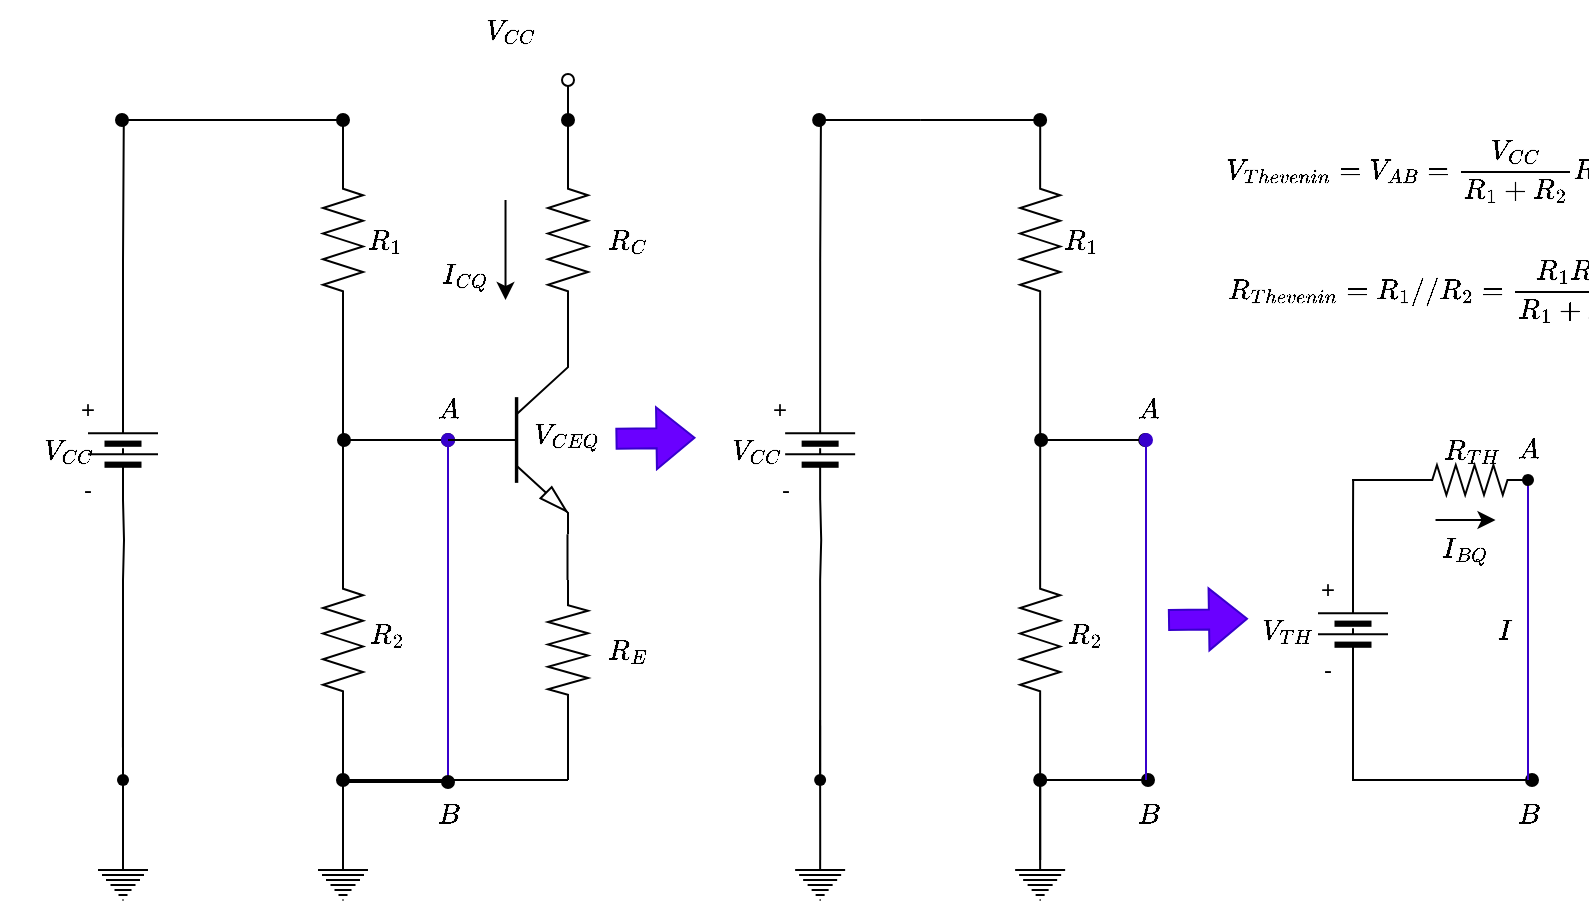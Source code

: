 <mxfile version="22.1.2" type="device">
  <diagram name="Trang-1" id="HjfQbojyGDbroyJP9X93">
    <mxGraphModel dx="1036" dy="654" grid="1" gridSize="10" guides="1" tooltips="1" connect="1" arrows="1" fold="1" page="1" pageScale="1" pageWidth="850" pageHeight="1100" math="1" shadow="0">
      <root>
        <mxCell id="0" />
        <mxCell id="1" parent="0" />
        <mxCell id="egf9lJMW6QAi6gEiXtuG-1" style="edgeStyle=orthogonalEdgeStyle;rounded=0;orthogonalLoop=1;jettySize=auto;html=1;exitX=1;exitY=0.5;exitDx=0;exitDy=0;endArrow=none;endFill=0;labelBackgroundColor=none;fontColor=default;" edge="1" parent="1" source="egf9lJMW6QAi6gEiXtuG-15">
          <mxGeometry relative="1" as="geometry">
            <mxPoint x="57.895" y="70" as="targetPoint" />
            <mxPoint x="57.5" y="90" as="sourcePoint" />
          </mxGeometry>
        </mxCell>
        <mxCell id="egf9lJMW6QAi6gEiXtuG-2" value="" style="edgeStyle=orthogonalEdgeStyle;rounded=0;orthogonalLoop=1;jettySize=auto;html=1;endArrow=none;endFill=0;labelBackgroundColor=none;fontColor=default;" edge="1" parent="1" target="egf9lJMW6QAi6gEiXtuG-13">
          <mxGeometry relative="1" as="geometry">
            <mxPoint x="57.474" y="370.0" as="sourcePoint" />
          </mxGeometry>
        </mxCell>
        <mxCell id="egf9lJMW6QAi6gEiXtuG-3" value="" style="edgeStyle=orthogonalEdgeStyle;rounded=0;orthogonalLoop=1;jettySize=auto;html=1;endArrow=oval;endFill=1;labelBackgroundColor=none;fontColor=default;" edge="1" parent="1">
          <mxGeometry relative="1" as="geometry">
            <mxPoint x="167.5" y="70" as="targetPoint" />
            <mxPoint x="107.5" y="70" as="sourcePoint" />
          </mxGeometry>
        </mxCell>
        <mxCell id="egf9lJMW6QAi6gEiXtuG-4" value="" style="edgeStyle=orthogonalEdgeStyle;rounded=0;orthogonalLoop=1;jettySize=auto;html=1;endArrow=oval;endFill=1;labelBackgroundColor=none;fontColor=default;" edge="1" parent="1">
          <mxGeometry relative="1" as="geometry">
            <mxPoint x="107.5" y="70" as="sourcePoint" />
            <mxPoint x="57" y="70" as="targetPoint" />
          </mxGeometry>
        </mxCell>
        <mxCell id="egf9lJMW6QAi6gEiXtuG-5" value="" style="edgeStyle=orthogonalEdgeStyle;rounded=0;orthogonalLoop=1;jettySize=auto;html=1;endArrow=oval;endFill=1;labelBackgroundColor=none;fontColor=default;entryX=0;entryY=0.5;entryDx=0;entryDy=0;entryPerimeter=0;" edge="1" parent="1" source="egf9lJMW6QAi6gEiXtuG-7" target="egf9lJMW6QAi6gEiXtuG-21">
          <mxGeometry relative="1" as="geometry">
            <mxPoint x="168" y="230" as="targetPoint" />
            <Array as="points">
              <mxPoint x="168" y="230" />
            </Array>
          </mxGeometry>
        </mxCell>
        <mxCell id="egf9lJMW6QAi6gEiXtuG-6" value="" style="edgeStyle=orthogonalEdgeStyle;rounded=0;orthogonalLoop=1;jettySize=auto;html=1;endArrow=none;endFill=0;labelBackgroundColor=none;fontColor=default;" edge="1" parent="1" source="egf9lJMW6QAi6gEiXtuG-7">
          <mxGeometry relative="1" as="geometry">
            <mxPoint x="168" y="70" as="targetPoint" />
          </mxGeometry>
        </mxCell>
        <mxCell id="egf9lJMW6QAi6gEiXtuG-7" value="" style="pointerEvents=1;verticalLabelPosition=bottom;shadow=0;dashed=0;align=center;html=1;verticalAlign=top;shape=mxgraph.electrical.resistors.resistor_2;direction=south;labelBackgroundColor=none;" vertex="1" parent="1">
          <mxGeometry x="157.5" y="90" width="20" height="80" as="geometry" />
        </mxCell>
        <mxCell id="egf9lJMW6QAi6gEiXtuG-8" value="" style="edgeStyle=orthogonalEdgeStyle;rounded=0;orthogonalLoop=1;jettySize=auto;html=1;endArrow=oval;endFill=1;labelBackgroundColor=none;fontColor=default;" edge="1" parent="1" source="egf9lJMW6QAi6gEiXtuG-10">
          <mxGeometry relative="1" as="geometry">
            <mxPoint x="167.5" y="400" as="targetPoint" />
          </mxGeometry>
        </mxCell>
        <mxCell id="egf9lJMW6QAi6gEiXtuG-9" value="" style="edgeStyle=orthogonalEdgeStyle;rounded=0;orthogonalLoop=1;jettySize=auto;html=1;endArrow=oval;endFill=1;labelBackgroundColor=none;fontColor=default;" edge="1" parent="1" source="egf9lJMW6QAi6gEiXtuG-10">
          <mxGeometry relative="1" as="geometry">
            <mxPoint x="168" y="230" as="targetPoint" />
            <Array as="points">
              <mxPoint x="168" y="231" />
              <mxPoint x="168" y="231" />
            </Array>
          </mxGeometry>
        </mxCell>
        <mxCell id="egf9lJMW6QAi6gEiXtuG-10" value="" style="pointerEvents=1;verticalLabelPosition=bottom;shadow=0;dashed=0;align=center;html=1;verticalAlign=top;shape=mxgraph.electrical.resistors.resistor_2;direction=south;labelBackgroundColor=none;" vertex="1" parent="1">
          <mxGeometry x="157.5" y="290" width="20" height="80" as="geometry" />
        </mxCell>
        <mxCell id="egf9lJMW6QAi6gEiXtuG-11" value="" style="edgeStyle=orthogonalEdgeStyle;rounded=0;orthogonalLoop=1;jettySize=auto;html=1;endArrow=none;endFill=0;labelBackgroundColor=none;fontColor=default;" edge="1" parent="1" source="egf9lJMW6QAi6gEiXtuG-13" target="egf9lJMW6QAi6gEiXtuG-14">
          <mxGeometry relative="1" as="geometry" />
        </mxCell>
        <mxCell id="egf9lJMW6QAi6gEiXtuG-12" value="" style="edgeStyle=orthogonalEdgeStyle;rounded=0;orthogonalLoop=1;jettySize=auto;html=1;endArrow=none;endFill=0;labelBackgroundColor=none;fontColor=default;" edge="1" parent="1" source="egf9lJMW6QAi6gEiXtuG-13">
          <mxGeometry relative="1" as="geometry">
            <mxPoint x="57.5" y="300" as="targetPoint" />
          </mxGeometry>
        </mxCell>
        <mxCell id="egf9lJMW6QAi6gEiXtuG-13" value="" style="shape=waypoint;sketch=0;size=6;pointerEvents=1;points=[];resizable=0;rotatable=0;perimeter=centerPerimeter;snapToPoint=1;verticalAlign=top;shadow=0;dashed=0;labelBackgroundColor=none;" vertex="1" parent="1">
          <mxGeometry x="47.5" y="390" width="20" height="20" as="geometry" />
        </mxCell>
        <mxCell id="egf9lJMW6QAi6gEiXtuG-14" value="" style="pointerEvents=1;verticalLabelPosition=bottom;shadow=0;dashed=0;align=center;html=1;verticalAlign=top;shape=mxgraph.electrical.signal_sources.protective_earth;labelBackgroundColor=none;" vertex="1" parent="1">
          <mxGeometry x="45" y="440" width="25" height="20" as="geometry" />
        </mxCell>
        <mxCell id="egf9lJMW6QAi6gEiXtuG-15" value="" style="pointerEvents=1;verticalLabelPosition=bottom;shadow=0;dashed=0;align=center;html=1;verticalAlign=top;shape=mxgraph.electrical.miscellaneous.batteryStack;direction=north;labelBackgroundColor=none;" vertex="1" parent="1">
          <mxGeometry x="40" y="210" width="35" height="50" as="geometry" />
        </mxCell>
        <mxCell id="egf9lJMW6QAi6gEiXtuG-16" value="" style="edgeStyle=orthogonalEdgeStyle;rounded=0;orthogonalLoop=1;jettySize=auto;html=1;endArrow=none;endFill=0;labelBackgroundColor=none;fontColor=default;" edge="1" parent="1" target="egf9lJMW6QAi6gEiXtuG-15">
          <mxGeometry relative="1" as="geometry">
            <mxPoint x="57.5" y="300" as="sourcePoint" />
          </mxGeometry>
        </mxCell>
        <mxCell id="egf9lJMW6QAi6gEiXtuG-17" value="" style="edgeStyle=orthogonalEdgeStyle;rounded=0;orthogonalLoop=1;jettySize=auto;html=1;endArrow=none;endFill=0;labelBackgroundColor=none;fontColor=default;" edge="1" parent="1" source="egf9lJMW6QAi6gEiXtuG-18" target="egf9lJMW6QAi6gEiXtuG-10">
          <mxGeometry relative="1" as="geometry" />
        </mxCell>
        <mxCell id="egf9lJMW6QAi6gEiXtuG-18" value="" style="pointerEvents=1;verticalLabelPosition=bottom;shadow=0;dashed=0;align=center;html=1;verticalAlign=top;shape=mxgraph.electrical.signal_sources.protective_earth;labelBackgroundColor=none;" vertex="1" parent="1">
          <mxGeometry x="155" y="440" width="25" height="20" as="geometry" />
        </mxCell>
        <mxCell id="egf9lJMW6QAi6gEiXtuG-19" value="" style="edgeStyle=orthogonalEdgeStyle;rounded=0;orthogonalLoop=1;jettySize=auto;html=1;endArrow=oval;endFill=1;labelBackgroundColor=none;fontColor=default;fillColor=#6a00ff;strokeColor=#3700CC;" edge="1" parent="1">
          <mxGeometry relative="1" as="geometry">
            <mxPoint x="220" y="230" as="targetPoint" />
            <mxPoint x="220" y="400" as="sourcePoint" />
          </mxGeometry>
        </mxCell>
        <mxCell id="egf9lJMW6QAi6gEiXtuG-20" value="" style="edgeStyle=orthogonalEdgeStyle;rounded=0;orthogonalLoop=1;jettySize=auto;html=1;endArrow=none;endFill=0;labelBackgroundColor=none;fontColor=default;" edge="1" parent="1" source="egf9lJMW6QAi6gEiXtuG-21" target="egf9lJMW6QAi6gEiXtuG-27">
          <mxGeometry relative="1" as="geometry">
            <Array as="points">
              <mxPoint x="279.76" y="290" />
              <mxPoint x="279.76" y="290" />
            </Array>
          </mxGeometry>
        </mxCell>
        <mxCell id="egf9lJMW6QAi6gEiXtuG-21" value="" style="verticalLabelPosition=bottom;shadow=0;dashed=0;align=center;html=1;verticalAlign=top;shape=mxgraph.electrical.transistors.npn_transistor_5;labelBackgroundColor=none;" vertex="1" parent="1">
          <mxGeometry x="220" y="180" width="60" height="100" as="geometry" />
        </mxCell>
        <mxCell id="egf9lJMW6QAi6gEiXtuG-22" value="" style="edgeStyle=orthogonalEdgeStyle;rounded=0;orthogonalLoop=1;jettySize=auto;html=1;endArrow=none;endFill=0;labelBackgroundColor=none;fontColor=default;entryX=1;entryY=0;entryDx=0;entryDy=0;entryPerimeter=0;" edge="1" parent="1" source="egf9lJMW6QAi6gEiXtuG-25" target="egf9lJMW6QAi6gEiXtuG-21">
          <mxGeometry relative="1" as="geometry">
            <mxPoint x="279.76" y="170" as="targetPoint" />
            <Array as="points" />
          </mxGeometry>
        </mxCell>
        <mxCell id="egf9lJMW6QAi6gEiXtuG-23" value="" style="edgeStyle=orthogonalEdgeStyle;rounded=0;orthogonalLoop=1;jettySize=auto;html=1;endArrow=oval;endFill=0;labelBackgroundColor=none;fontColor=default;" edge="1" parent="1" source="egf9lJMW6QAi6gEiXtuG-25">
          <mxGeometry relative="1" as="geometry">
            <mxPoint x="280" y="50" as="targetPoint" />
          </mxGeometry>
        </mxCell>
        <mxCell id="egf9lJMW6QAi6gEiXtuG-24" value="" style="edgeStyle=orthogonalEdgeStyle;rounded=0;orthogonalLoop=1;jettySize=auto;html=1;endArrow=oval;endFill=1;labelBackgroundColor=none;fontColor=default;" edge="1" parent="1" source="egf9lJMW6QAi6gEiXtuG-25">
          <mxGeometry relative="1" as="geometry">
            <mxPoint x="280" y="70" as="targetPoint" />
          </mxGeometry>
        </mxCell>
        <mxCell id="egf9lJMW6QAi6gEiXtuG-25" value="" style="pointerEvents=1;verticalLabelPosition=bottom;shadow=0;dashed=0;align=center;html=1;verticalAlign=top;shape=mxgraph.electrical.resistors.resistor_2;direction=south;labelBackgroundColor=none;" vertex="1" parent="1">
          <mxGeometry x="270" y="90" width="20" height="80" as="geometry" />
        </mxCell>
        <mxCell id="egf9lJMW6QAi6gEiXtuG-26" value="" style="edgeStyle=orthogonalEdgeStyle;rounded=0;orthogonalLoop=1;jettySize=auto;html=1;endArrow=none;endFill=0;labelBackgroundColor=none;fontColor=default;" edge="1" parent="1" source="egf9lJMW6QAi6gEiXtuG-27">
          <mxGeometry relative="1" as="geometry">
            <mxPoint x="280" y="400" as="targetPoint" />
          </mxGeometry>
        </mxCell>
        <mxCell id="egf9lJMW6QAi6gEiXtuG-27" value="" style="pointerEvents=1;verticalLabelPosition=bottom;shadow=0;dashed=0;align=center;html=1;verticalAlign=top;shape=mxgraph.electrical.resistors.resistor_2;direction=south;labelBackgroundColor=none;" vertex="1" parent="1">
          <mxGeometry x="270" y="300" width="20" height="70" as="geometry" />
        </mxCell>
        <mxCell id="egf9lJMW6QAi6gEiXtuG-28" value="" style="edgeStyle=orthogonalEdgeStyle;rounded=0;orthogonalLoop=1;jettySize=auto;html=1;labelBackgroundColor=none;fontColor=default;endArrow=oval;endFill=1;" edge="1" parent="1">
          <mxGeometry relative="1" as="geometry">
            <mxPoint x="280" y="400" as="sourcePoint" />
            <mxPoint x="220" y="401" as="targetPoint" />
            <Array as="points">
              <mxPoint x="167" y="401" />
            </Array>
          </mxGeometry>
        </mxCell>
        <mxCell id="egf9lJMW6QAi6gEiXtuG-29" value="$$V_{CC}$$" style="text;html=1;strokeColor=none;fillColor=none;align=center;verticalAlign=middle;whiteSpace=wrap;rounded=0;" vertex="1" parent="1">
          <mxGeometry x="221.22" y="10" width="60" height="30" as="geometry" />
        </mxCell>
        <mxCell id="egf9lJMW6QAi6gEiXtuG-30" value="$$R_C$$" style="text;html=1;strokeColor=none;fillColor=none;align=center;verticalAlign=middle;whiteSpace=wrap;rounded=0;" vertex="1" parent="1">
          <mxGeometry x="280" y="115" width="60" height="30" as="geometry" />
        </mxCell>
        <mxCell id="egf9lJMW6QAi6gEiXtuG-31" value="$$R_E$$" style="text;html=1;strokeColor=none;fillColor=none;align=center;verticalAlign=middle;whiteSpace=wrap;rounded=0;" vertex="1" parent="1">
          <mxGeometry x="280" y="320" width="60" height="30" as="geometry" />
        </mxCell>
        <mxCell id="egf9lJMW6QAi6gEiXtuG-32" value="$$R_1$$" style="text;html=1;strokeColor=none;fillColor=none;align=center;verticalAlign=middle;whiteSpace=wrap;rounded=0;" vertex="1" parent="1">
          <mxGeometry x="158.76" y="115" width="60" height="30" as="geometry" />
        </mxCell>
        <mxCell id="egf9lJMW6QAi6gEiXtuG-33" value="$$R_2$$&lt;br&gt;" style="text;html=1;strokeColor=none;fillColor=none;align=center;verticalAlign=middle;whiteSpace=wrap;rounded=0;" vertex="1" parent="1">
          <mxGeometry x="160" y="320" width="60" height="30" as="geometry" />
        </mxCell>
        <mxCell id="egf9lJMW6QAi6gEiXtuG-34" value="" style="endArrow=classic;html=1;rounded=0;" edge="1" parent="1">
          <mxGeometry width="50" height="50" relative="1" as="geometry">
            <mxPoint x="248.76" y="110" as="sourcePoint" />
            <mxPoint x="248.76" y="160" as="targetPoint" />
          </mxGeometry>
        </mxCell>
        <mxCell id="egf9lJMW6QAi6gEiXtuG-35" value="$$I_{CQ}$$&lt;br&gt;" style="text;html=1;strokeColor=none;fillColor=none;align=center;verticalAlign=middle;whiteSpace=wrap;rounded=0;" vertex="1" parent="1">
          <mxGeometry x="198.76" y="140" width="60" height="30" as="geometry" />
        </mxCell>
        <mxCell id="egf9lJMW6QAi6gEiXtuG-36" value="$$V_{CEQ}$$&lt;br&gt;" style="text;html=1;strokeColor=none;fillColor=none;align=center;verticalAlign=middle;whiteSpace=wrap;rounded=0;" vertex="1" parent="1">
          <mxGeometry x="250" y="220" width="58.76" height="30" as="geometry" />
        </mxCell>
        <mxCell id="egf9lJMW6QAi6gEiXtuG-37" value="$$V_{CC}$$" style="text;html=1;strokeColor=none;fillColor=none;align=center;verticalAlign=middle;whiteSpace=wrap;rounded=0;" vertex="1" parent="1">
          <mxGeometry y="220" width="60" height="30" as="geometry" />
        </mxCell>
        <mxCell id="egf9lJMW6QAi6gEiXtuG-38" value="+" style="text;html=1;strokeColor=none;fillColor=none;align=center;verticalAlign=middle;whiteSpace=wrap;rounded=0;" vertex="1" parent="1">
          <mxGeometry x="10" y="200" width="60" height="30" as="geometry" />
        </mxCell>
        <mxCell id="egf9lJMW6QAi6gEiXtuG-39" value="-" style="text;html=1;strokeColor=none;fillColor=none;align=center;verticalAlign=middle;whiteSpace=wrap;rounded=0;" vertex="1" parent="1">
          <mxGeometry x="10" y="240" width="60" height="30" as="geometry" />
        </mxCell>
        <mxCell id="egf9lJMW6QAi6gEiXtuG-40" value="$$A$$" style="text;html=1;strokeColor=none;fillColor=none;align=center;verticalAlign=middle;whiteSpace=wrap;rounded=0;" vertex="1" parent="1">
          <mxGeometry x="190" y="200" width="60" height="30" as="geometry" />
        </mxCell>
        <mxCell id="egf9lJMW6QAi6gEiXtuG-41" value="$$B$$&lt;br&gt;" style="text;html=1;strokeColor=none;fillColor=none;align=center;verticalAlign=middle;whiteSpace=wrap;rounded=0;" vertex="1" parent="1">
          <mxGeometry x="190" y="410" width="60" height="30" as="geometry" />
        </mxCell>
        <mxCell id="egf9lJMW6QAi6gEiXtuG-42" value="" style="shape=flexArrow;endArrow=classic;html=1;rounded=0;labelBackgroundColor=none;fontColor=default;fillColor=#6a00ff;strokeColor=#3700CC;" edge="1" parent="1">
          <mxGeometry width="50" height="50" relative="1" as="geometry">
            <mxPoint x="303.74" y="229.41" as="sourcePoint" />
            <mxPoint x="343.74" y="228.82" as="targetPoint" />
          </mxGeometry>
        </mxCell>
        <mxCell id="egf9lJMW6QAi6gEiXtuG-43" style="edgeStyle=orthogonalEdgeStyle;rounded=0;orthogonalLoop=1;jettySize=auto;html=1;exitX=1;exitY=0.5;exitDx=0;exitDy=0;endArrow=none;endFill=0;labelBackgroundColor=none;fontColor=default;" edge="1" parent="1" source="egf9lJMW6QAi6gEiXtuG-58">
          <mxGeometry relative="1" as="geometry">
            <mxPoint x="406.465" y="70" as="targetPoint" />
            <mxPoint x="406.07" y="90" as="sourcePoint" />
          </mxGeometry>
        </mxCell>
        <mxCell id="egf9lJMW6QAi6gEiXtuG-44" value="" style="edgeStyle=orthogonalEdgeStyle;rounded=0;orthogonalLoop=1;jettySize=auto;html=1;endArrow=none;endFill=0;labelBackgroundColor=none;fontColor=default;" edge="1" parent="1" target="egf9lJMW6QAi6gEiXtuG-56">
          <mxGeometry relative="1" as="geometry">
            <mxPoint x="406.044" y="370.0" as="sourcePoint" />
          </mxGeometry>
        </mxCell>
        <mxCell id="egf9lJMW6QAi6gEiXtuG-45" value="" style="edgeStyle=orthogonalEdgeStyle;rounded=0;orthogonalLoop=1;jettySize=auto;html=1;endArrow=oval;endFill=1;labelBackgroundColor=none;fontColor=default;" edge="1" parent="1">
          <mxGeometry relative="1" as="geometry">
            <mxPoint x="516.07" y="70" as="targetPoint" />
            <mxPoint x="456.07" y="70" as="sourcePoint" />
          </mxGeometry>
        </mxCell>
        <mxCell id="egf9lJMW6QAi6gEiXtuG-46" value="" style="edgeStyle=orthogonalEdgeStyle;rounded=0;orthogonalLoop=1;jettySize=auto;html=1;endArrow=oval;endFill=1;labelBackgroundColor=none;fontColor=default;" edge="1" parent="1">
          <mxGeometry relative="1" as="geometry">
            <mxPoint x="456.07" y="70" as="sourcePoint" />
            <mxPoint x="405.57" y="70" as="targetPoint" />
          </mxGeometry>
        </mxCell>
        <mxCell id="egf9lJMW6QAi6gEiXtuG-47" value="" style="edgeStyle=orthogonalEdgeStyle;rounded=0;orthogonalLoop=1;jettySize=auto;html=1;endArrow=oval;endFill=1;labelBackgroundColor=none;fontColor=default;entryX=0;entryY=0.5;entryDx=0;entryDy=0;entryPerimeter=0;" edge="1" parent="1" source="egf9lJMW6QAi6gEiXtuG-49">
          <mxGeometry relative="1" as="geometry">
            <mxPoint x="568.57" y="230" as="targetPoint" />
            <Array as="points">
              <mxPoint x="516.57" y="230" />
            </Array>
          </mxGeometry>
        </mxCell>
        <mxCell id="egf9lJMW6QAi6gEiXtuG-48" value="" style="edgeStyle=orthogonalEdgeStyle;rounded=0;orthogonalLoop=1;jettySize=auto;html=1;endArrow=none;endFill=0;labelBackgroundColor=none;fontColor=default;" edge="1" parent="1" source="egf9lJMW6QAi6gEiXtuG-49">
          <mxGeometry relative="1" as="geometry">
            <mxPoint x="516.57" y="70" as="targetPoint" />
          </mxGeometry>
        </mxCell>
        <mxCell id="egf9lJMW6QAi6gEiXtuG-49" value="" style="pointerEvents=1;verticalLabelPosition=bottom;shadow=0;dashed=0;align=center;html=1;verticalAlign=top;shape=mxgraph.electrical.resistors.resistor_2;direction=south;labelBackgroundColor=none;" vertex="1" parent="1">
          <mxGeometry x="506.07" y="90" width="20" height="80" as="geometry" />
        </mxCell>
        <mxCell id="egf9lJMW6QAi6gEiXtuG-50" value="" style="edgeStyle=orthogonalEdgeStyle;rounded=0;orthogonalLoop=1;jettySize=auto;html=1;endArrow=oval;endFill=1;labelBackgroundColor=none;fontColor=default;" edge="1" parent="1">
          <mxGeometry relative="1" as="geometry">
            <mxPoint x="570" y="400" as="targetPoint" />
            <mxPoint x="516" y="400" as="sourcePoint" />
          </mxGeometry>
        </mxCell>
        <mxCell id="egf9lJMW6QAi6gEiXtuG-51" value="" style="edgeStyle=orthogonalEdgeStyle;rounded=0;orthogonalLoop=1;jettySize=auto;html=1;endArrow=oval;endFill=1;labelBackgroundColor=none;fontColor=default;" edge="1" parent="1" source="egf9lJMW6QAi6gEiXtuG-53">
          <mxGeometry relative="1" as="geometry">
            <mxPoint x="516.57" y="230" as="targetPoint" />
            <Array as="points">
              <mxPoint x="516.57" y="231" />
              <mxPoint x="516.57" y="231" />
            </Array>
          </mxGeometry>
        </mxCell>
        <mxCell id="egf9lJMW6QAi6gEiXtuG-52" value="" style="edgeStyle=orthogonalEdgeStyle;rounded=0;orthogonalLoop=1;jettySize=auto;html=1;endArrow=none;endFill=0;" edge="1" parent="1" source="egf9lJMW6QAi6gEiXtuG-53" target="egf9lJMW6QAi6gEiXtuG-61">
          <mxGeometry relative="1" as="geometry" />
        </mxCell>
        <mxCell id="egf9lJMW6QAi6gEiXtuG-53" value="" style="pointerEvents=1;verticalLabelPosition=bottom;shadow=0;dashed=0;align=center;html=1;verticalAlign=top;shape=mxgraph.electrical.resistors.resistor_2;direction=south;labelBackgroundColor=none;" vertex="1" parent="1">
          <mxGeometry x="506.07" y="290" width="20" height="80" as="geometry" />
        </mxCell>
        <mxCell id="egf9lJMW6QAi6gEiXtuG-54" value="" style="edgeStyle=orthogonalEdgeStyle;rounded=0;orthogonalLoop=1;jettySize=auto;html=1;endArrow=none;endFill=0;labelBackgroundColor=none;fontColor=default;" edge="1" parent="1" source="egf9lJMW6QAi6gEiXtuG-56" target="egf9lJMW6QAi6gEiXtuG-57">
          <mxGeometry relative="1" as="geometry" />
        </mxCell>
        <mxCell id="egf9lJMW6QAi6gEiXtuG-55" value="" style="edgeStyle=orthogonalEdgeStyle;rounded=0;orthogonalLoop=1;jettySize=auto;html=1;endArrow=none;endFill=0;labelBackgroundColor=none;fontColor=default;" edge="1" parent="1" source="egf9lJMW6QAi6gEiXtuG-56">
          <mxGeometry relative="1" as="geometry">
            <mxPoint x="406.07" y="300" as="targetPoint" />
          </mxGeometry>
        </mxCell>
        <mxCell id="egf9lJMW6QAi6gEiXtuG-56" value="" style="shape=waypoint;sketch=0;size=6;pointerEvents=1;points=[];resizable=0;rotatable=0;perimeter=centerPerimeter;snapToPoint=1;verticalAlign=top;shadow=0;dashed=0;labelBackgroundColor=none;" vertex="1" parent="1">
          <mxGeometry x="396.07" y="390" width="20" height="20" as="geometry" />
        </mxCell>
        <mxCell id="egf9lJMW6QAi6gEiXtuG-57" value="" style="pointerEvents=1;verticalLabelPosition=bottom;shadow=0;dashed=0;align=center;html=1;verticalAlign=top;shape=mxgraph.electrical.signal_sources.protective_earth;labelBackgroundColor=none;" vertex="1" parent="1">
          <mxGeometry x="393.57" y="440" width="25" height="20" as="geometry" />
        </mxCell>
        <mxCell id="egf9lJMW6QAi6gEiXtuG-58" value="" style="pointerEvents=1;verticalLabelPosition=bottom;shadow=0;dashed=0;align=center;html=1;verticalAlign=top;shape=mxgraph.electrical.miscellaneous.batteryStack;direction=north;labelBackgroundColor=none;" vertex="1" parent="1">
          <mxGeometry x="388.57" y="210" width="35" height="50" as="geometry" />
        </mxCell>
        <mxCell id="egf9lJMW6QAi6gEiXtuG-59" value="" style="edgeStyle=orthogonalEdgeStyle;rounded=0;orthogonalLoop=1;jettySize=auto;html=1;endArrow=none;endFill=0;labelBackgroundColor=none;fontColor=default;" edge="1" parent="1" target="egf9lJMW6QAi6gEiXtuG-58">
          <mxGeometry relative="1" as="geometry">
            <mxPoint x="406.07" y="300" as="sourcePoint" />
          </mxGeometry>
        </mxCell>
        <mxCell id="egf9lJMW6QAi6gEiXtuG-60" value="" style="edgeStyle=orthogonalEdgeStyle;rounded=0;orthogonalLoop=1;jettySize=auto;html=1;endArrow=oval;endFill=1;labelBackgroundColor=none;fontColor=default;" edge="1" parent="1" source="egf9lJMW6QAi6gEiXtuG-61">
          <mxGeometry relative="1" as="geometry">
            <mxPoint x="516" y="400" as="targetPoint" />
            <Array as="points">
              <mxPoint x="516" y="400" />
              <mxPoint x="516" y="400" />
            </Array>
          </mxGeometry>
        </mxCell>
        <mxCell id="egf9lJMW6QAi6gEiXtuG-61" value="" style="pointerEvents=1;verticalLabelPosition=bottom;shadow=0;dashed=0;align=center;html=1;verticalAlign=top;shape=mxgraph.electrical.signal_sources.protective_earth;labelBackgroundColor=none;" vertex="1" parent="1">
          <mxGeometry x="503.57" y="440" width="25" height="20" as="geometry" />
        </mxCell>
        <mxCell id="egf9lJMW6QAi6gEiXtuG-62" value="" style="edgeStyle=orthogonalEdgeStyle;rounded=0;orthogonalLoop=1;jettySize=auto;html=1;endArrow=oval;endFill=1;labelBackgroundColor=none;fontColor=default;fillColor=#6a00ff;strokeColor=#3700CC;" edge="1" parent="1">
          <mxGeometry relative="1" as="geometry">
            <mxPoint x="569" y="230" as="targetPoint" />
            <mxPoint x="569" y="400" as="sourcePoint" />
          </mxGeometry>
        </mxCell>
        <mxCell id="egf9lJMW6QAi6gEiXtuG-63" value="$$R_1$$" style="text;html=1;strokeColor=none;fillColor=none;align=center;verticalAlign=middle;whiteSpace=wrap;rounded=0;" vertex="1" parent="1">
          <mxGeometry x="507.33" y="115" width="60" height="30" as="geometry" />
        </mxCell>
        <mxCell id="egf9lJMW6QAi6gEiXtuG-64" value="$$R_2$$&lt;br&gt;" style="text;html=1;strokeColor=none;fillColor=none;align=center;verticalAlign=middle;whiteSpace=wrap;rounded=0;" vertex="1" parent="1">
          <mxGeometry x="508.57" y="320" width="60" height="30" as="geometry" />
        </mxCell>
        <mxCell id="egf9lJMW6QAi6gEiXtuG-65" value="$$V_{CC}$$" style="text;html=1;strokeColor=none;fillColor=none;align=center;verticalAlign=middle;whiteSpace=wrap;rounded=0;" vertex="1" parent="1">
          <mxGeometry x="343.74" y="220" width="60" height="30" as="geometry" />
        </mxCell>
        <mxCell id="egf9lJMW6QAi6gEiXtuG-66" value="$$A$$" style="text;html=1;strokeColor=none;fillColor=none;align=center;verticalAlign=middle;whiteSpace=wrap;rounded=0;" vertex="1" parent="1">
          <mxGeometry x="540" y="200" width="60" height="30" as="geometry" />
        </mxCell>
        <mxCell id="egf9lJMW6QAi6gEiXtuG-67" value="$$B$$&lt;br&gt;" style="text;html=1;strokeColor=none;fillColor=none;align=center;verticalAlign=middle;whiteSpace=wrap;rounded=0;" vertex="1" parent="1">
          <mxGeometry x="540" y="410" width="60" height="30" as="geometry" />
        </mxCell>
        <mxCell id="egf9lJMW6QAi6gEiXtuG-68" value="" style="shape=flexArrow;endArrow=classic;html=1;rounded=0;labelBackgroundColor=none;fontColor=default;fillColor=#6a00ff;strokeColor=#3700CC;" edge="1" parent="1">
          <mxGeometry width="50" height="50" relative="1" as="geometry">
            <mxPoint x="580" y="320.0" as="sourcePoint" />
            <mxPoint x="620" y="319.41" as="targetPoint" />
          </mxGeometry>
        </mxCell>
        <mxCell id="egf9lJMW6QAi6gEiXtuG-69" value="" style="edgeStyle=orthogonalEdgeStyle;rounded=0;orthogonalLoop=1;jettySize=auto;html=1;endArrow=none;endFill=0;" edge="1" parent="1" source="egf9lJMW6QAi6gEiXtuG-71">
          <mxGeometry relative="1" as="geometry">
            <mxPoint x="672.5" y="400" as="targetPoint" />
          </mxGeometry>
        </mxCell>
        <mxCell id="egf9lJMW6QAi6gEiXtuG-70" style="edgeStyle=orthogonalEdgeStyle;rounded=0;orthogonalLoop=1;jettySize=auto;html=1;exitX=1;exitY=0.5;exitDx=0;exitDy=0;endArrow=none;endFill=0;" edge="1" parent="1" source="egf9lJMW6QAi6gEiXtuG-71">
          <mxGeometry relative="1" as="geometry">
            <mxPoint x="672.573" y="250" as="targetPoint" />
          </mxGeometry>
        </mxCell>
        <mxCell id="egf9lJMW6QAi6gEiXtuG-71" value="" style="pointerEvents=1;verticalLabelPosition=bottom;shadow=0;dashed=0;align=center;html=1;verticalAlign=top;shape=mxgraph.electrical.miscellaneous.batteryStack;direction=north;labelBackgroundColor=none;" vertex="1" parent="1">
          <mxGeometry x="655" y="300" width="35" height="50" as="geometry" />
        </mxCell>
        <mxCell id="egf9lJMW6QAi6gEiXtuG-72" value="" style="edgeStyle=orthogonalEdgeStyle;rounded=0;orthogonalLoop=1;jettySize=auto;html=1;endArrow=none;endFill=0;" edge="1" parent="1">
          <mxGeometry relative="1" as="geometry">
            <mxPoint x="703.55" y="250.0" as="sourcePoint" />
            <mxPoint x="672" y="250" as="targetPoint" />
          </mxGeometry>
        </mxCell>
        <mxCell id="egf9lJMW6QAi6gEiXtuG-73" value="" style="pointerEvents=1;verticalLabelPosition=bottom;shadow=0;dashed=0;align=center;html=1;verticalAlign=top;shape=mxgraph.electrical.resistors.resistor_2;direction=west;labelBackgroundColor=none;" vertex="1" parent="1">
          <mxGeometry x="701.55" y="242.5" width="58.78" height="15" as="geometry" />
        </mxCell>
        <mxCell id="egf9lJMW6QAi6gEiXtuG-74" value="" style="edgeStyle=orthogonalEdgeStyle;rounded=0;orthogonalLoop=1;jettySize=auto;html=1;endArrow=oval;endFill=1;" edge="1" parent="1">
          <mxGeometry relative="1" as="geometry">
            <mxPoint x="672" y="400" as="sourcePoint" />
            <mxPoint x="762" y="400" as="targetPoint" />
          </mxGeometry>
        </mxCell>
        <mxCell id="egf9lJMW6QAi6gEiXtuG-75" value="" style="edgeStyle=orthogonalEdgeStyle;rounded=0;orthogonalLoop=1;jettySize=auto;html=1;endArrow=none;endFill=0;fillColor=#6a00ff;strokeColor=#3700CC;" edge="1" parent="1" target="egf9lJMW6QAi6gEiXtuG-76">
          <mxGeometry relative="1" as="geometry">
            <mxPoint x="760" y="400" as="sourcePoint" />
            <Array as="points">
              <mxPoint x="760" y="400" />
              <mxPoint x="760" y="250" />
            </Array>
          </mxGeometry>
        </mxCell>
        <mxCell id="egf9lJMW6QAi6gEiXtuG-76" value="" style="shape=waypoint;sketch=0;size=6;pointerEvents=1;points=[];fillColor=default;resizable=0;rotatable=0;perimeter=centerPerimeter;snapToPoint=1;verticalAlign=top;shadow=0;dashed=0;labelBackgroundColor=none;" vertex="1" parent="1">
          <mxGeometry x="750" y="240" width="20" height="20" as="geometry" />
        </mxCell>
        <mxCell id="egf9lJMW6QAi6gEiXtuG-77" value="+" style="text;html=1;strokeColor=none;fillColor=none;align=center;verticalAlign=middle;whiteSpace=wrap;rounded=0;" vertex="1" parent="1">
          <mxGeometry x="356.07" y="200" width="60" height="30" as="geometry" />
        </mxCell>
        <mxCell id="egf9lJMW6QAi6gEiXtuG-78" value="+" style="text;html=1;strokeColor=none;fillColor=none;align=center;verticalAlign=middle;whiteSpace=wrap;rounded=0;" vertex="1" parent="1">
          <mxGeometry x="630" y="290" width="60" height="30" as="geometry" />
        </mxCell>
        <mxCell id="egf9lJMW6QAi6gEiXtuG-79" value="-" style="text;html=1;strokeColor=none;fillColor=none;align=center;verticalAlign=middle;whiteSpace=wrap;rounded=0;" vertex="1" parent="1">
          <mxGeometry x="358.57" y="240" width="60" height="30" as="geometry" />
        </mxCell>
        <mxCell id="egf9lJMW6QAi6gEiXtuG-80" value="-" style="text;html=1;strokeColor=none;fillColor=none;align=center;verticalAlign=middle;whiteSpace=wrap;rounded=0;" vertex="1" parent="1">
          <mxGeometry x="630" y="330" width="60" height="30" as="geometry" />
        </mxCell>
        <mxCell id="egf9lJMW6QAi6gEiXtuG-81" value="$$A$$" style="text;html=1;strokeColor=none;fillColor=none;align=center;verticalAlign=middle;whiteSpace=wrap;rounded=0;" vertex="1" parent="1">
          <mxGeometry x="730" y="220" width="60" height="30" as="geometry" />
        </mxCell>
        <mxCell id="egf9lJMW6QAi6gEiXtuG-82" value="$$B$$&lt;br&gt;" style="text;html=1;strokeColor=none;fillColor=none;align=center;verticalAlign=middle;whiteSpace=wrap;rounded=0;" vertex="1" parent="1">
          <mxGeometry x="730" y="410" width="60" height="30" as="geometry" />
        </mxCell>
        <mxCell id="egf9lJMW6QAi6gEiXtuG-83" value="" style="endArrow=classic;html=1;rounded=0;" edge="1" parent="1">
          <mxGeometry width="50" height="50" relative="1" as="geometry">
            <mxPoint x="713.76" y="270" as="sourcePoint" />
            <mxPoint x="743.76" y="270" as="targetPoint" />
          </mxGeometry>
        </mxCell>
        <mxCell id="egf9lJMW6QAi6gEiXtuG-84" value="$$V_{TH}$$" style="text;html=1;strokeColor=none;fillColor=none;align=center;verticalAlign=middle;whiteSpace=wrap;rounded=0;" vertex="1" parent="1">
          <mxGeometry x="610" y="310" width="60" height="30" as="geometry" />
        </mxCell>
        <mxCell id="egf9lJMW6QAi6gEiXtuG-85" value="$$R_{TH}$$" style="text;html=1;strokeColor=none;fillColor=none;align=center;verticalAlign=middle;whiteSpace=wrap;rounded=0;" vertex="1" parent="1">
          <mxGeometry x="701.55" y="220" width="60" height="30" as="geometry" />
        </mxCell>
        <mxCell id="egf9lJMW6QAi6gEiXtuG-86" value="$$I_{BQ}$$" style="text;html=1;strokeColor=none;fillColor=none;align=center;verticalAlign=middle;whiteSpace=wrap;rounded=0;" vertex="1" parent="1">
          <mxGeometry x="698.76" y="270" width="60" height="30" as="geometry" />
        </mxCell>
        <mxCell id="egf9lJMW6QAi6gEiXtuG-87" value="$$I$$" style="text;html=1;strokeColor=none;fillColor=none;align=center;verticalAlign=middle;whiteSpace=wrap;rounded=0;" vertex="1" parent="1">
          <mxGeometry x="718.76" y="310" width="60" height="30" as="geometry" />
        </mxCell>
        <mxCell id="egf9lJMW6QAi6gEiXtuG-88" value="$$V_{Thevenin} = V_{AB} = \frac{V_{CC}}{R_1 + R_2} R_2$$" style="text;html=1;strokeColor=none;fillColor=none;align=center;verticalAlign=middle;whiteSpace=wrap;rounded=0;" vertex="1" parent="1">
          <mxGeometry x="648.76" y="60" width="110" height="70" as="geometry" />
        </mxCell>
        <mxCell id="egf9lJMW6QAi6gEiXtuG-89" value="$$R_{Thevenin} = R_1 // R_2 = \frac{{R_1}{R_2}}{R_1 + R_2}&lt;br&gt;$$" style="text;html=1;strokeColor=none;fillColor=none;align=center;verticalAlign=middle;whiteSpace=wrap;rounded=0;" vertex="1" parent="1">
          <mxGeometry x="680" y="140" width="60" height="30" as="geometry" />
        </mxCell>
      </root>
    </mxGraphModel>
  </diagram>
</mxfile>

